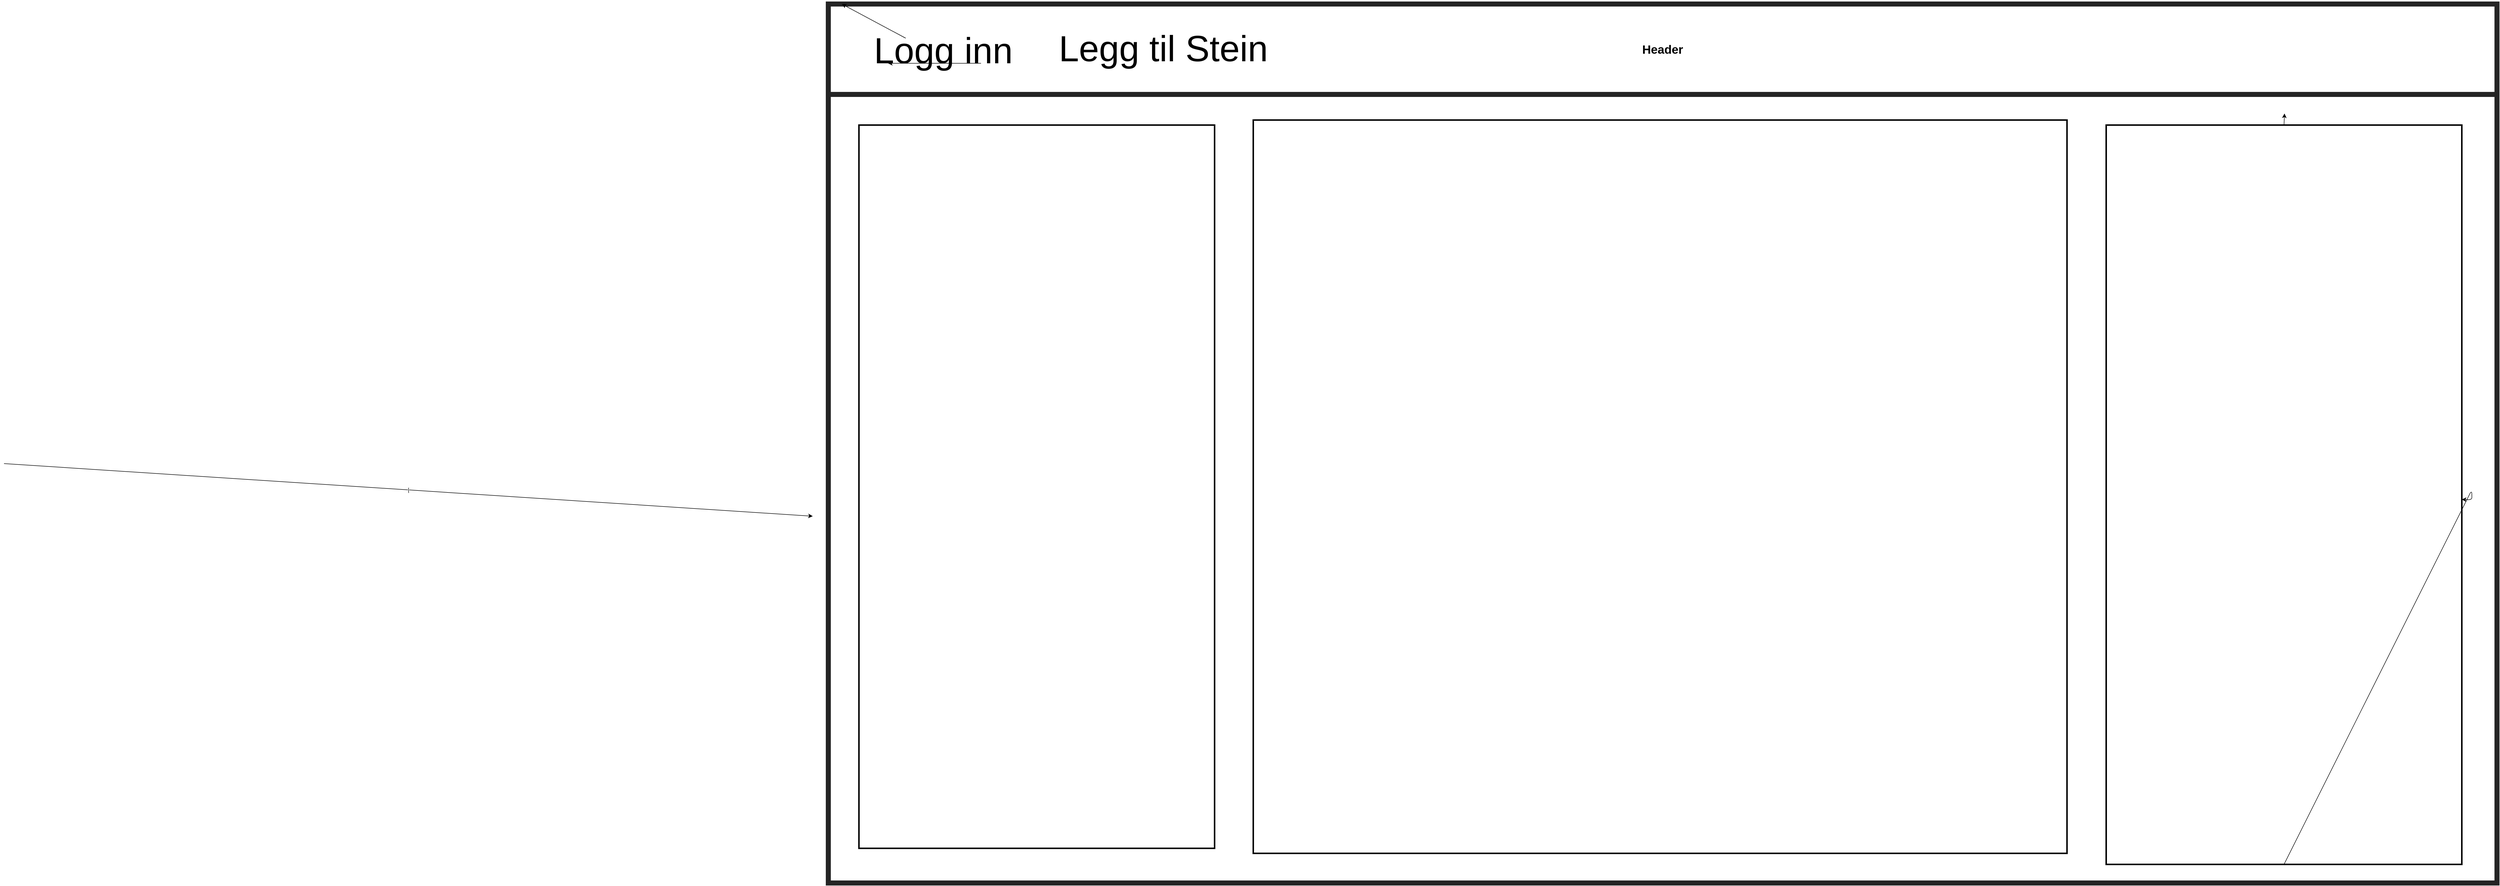 <mxfile>
    <diagram id="gXainbpfUBOLYkK3_BKR" name="Page-1">
        <mxGraphModel dx="4150" dy="4464" grid="0" gridSize="10" guides="1" tooltips="1" connect="1" arrows="1" fold="1" page="1" pageScale="1" pageWidth="827" pageHeight="1169" background="#ffffff" math="0" shadow="0">
            <root>
                <mxCell id="0"/>
                <mxCell id="1" parent="0"/>
                <mxCell id="4" value="|" style="edgeStyle=none;html=1;exitX=0;exitY=0;exitDx=0;exitDy=0;" parent="1" edge="1">
                    <mxGeometry relative="1" as="geometry">
                        <mxPoint x="10.0" as="sourcePoint"/>
                        <mxPoint x="1620" y="104.758" as="targetPoint"/>
                    </mxGeometry>
                </mxCell>
                <mxCell id="6" value="&lt;h1 style=&quot;line-height: 200%;&quot;&gt;Header&lt;/h1&gt;" style="swimlane;whiteSpace=wrap;html=1;strokeColor=#242424;strokeWidth=10;fillColor=none;startSize=180;" parent="1" vertex="1">
                    <mxGeometry x="1651" y="-915" width="3322" height="1750" as="geometry"/>
                </mxCell>
                <mxCell id="23" style="edgeStyle=none;html=1;exitX=0.25;exitY=0;exitDx=0;exitDy=0;fontSize=72;fontColor=default;" parent="6" source="10" target="6" edge="1">
                    <mxGeometry relative="1" as="geometry"/>
                </mxCell>
                <mxCell id="10" value="Logg inn" style="text;strokeColor=none;align=center;fillColor=none;html=1;verticalAlign=middle;whiteSpace=wrap;rounded=0;fontSize=72;fontColor=#000000;" parent="6" vertex="1">
                    <mxGeometry x="79" y="68" width="300" height="50" as="geometry"/>
                </mxCell>
                <mxCell id="12" value="" style="rounded=0;whiteSpace=wrap;html=1;labelBorderColor=default;strokeColor=#000000;fontSize=72;fontColor=default;fillColor=none;strokeWidth=3;" parent="6" vertex="1">
                    <mxGeometry x="61" y="241" width="708" height="1440" as="geometry"/>
                </mxCell>
                <mxCell id="13" value="" style="rounded=0;whiteSpace=wrap;html=1;labelBorderColor=default;strokeColor=#000000;fontSize=72;fontColor=default;fillColor=none;strokeWidth=3;" parent="6" vertex="1">
                    <mxGeometry x="846" y="231" width="1620" height="1460" as="geometry"/>
                </mxCell>
                <mxCell id="14" value="" style="rounded=0;whiteSpace=wrap;html=1;labelBorderColor=default;strokeColor=#000000;fontSize=72;fontColor=default;fillColor=none;strokeWidth=3;" parent="6" vertex="1">
                    <mxGeometry x="2544" y="241" width="708" height="1472" as="geometry"/>
                </mxCell>
                <mxCell id="21" value="Legg til Stein" style="text;strokeColor=none;align=center;fillColor=none;html=1;verticalAlign=middle;whiteSpace=wrap;rounded=0;fontSize=72;fontColor=#000000;" parent="6" vertex="1">
                    <mxGeometry x="453" y="64" width="428" height="50" as="geometry"/>
                </mxCell>
                <mxCell id="22" style="edgeStyle=none;html=1;exitX=0.75;exitY=1;exitDx=0;exitDy=0;entryX=0.133;entryY=1;entryDx=0;entryDy=0;entryPerimeter=0;fontSize=72;fontColor=default;" parent="6" source="10" target="10" edge="1">
                    <mxGeometry relative="1" as="geometry"/>
                </mxCell>
                <mxCell id="25" style="edgeStyle=none;html=1;exitX=0.5;exitY=1;exitDx=0;exitDy=0;" edge="1" parent="6" source="14" target="14">
                    <mxGeometry relative="1" as="geometry"/>
                </mxCell>
                <mxCell id="24" style="edgeStyle=none;html=1;exitX=0.5;exitY=0;exitDx=0;exitDy=0;fontSize=72;fontColor=default;" parent="1" source="14" edge="1">
                    <mxGeometry relative="1" as="geometry">
                        <mxPoint x="4550" y="-697.0" as="targetPoint"/>
                    </mxGeometry>
                </mxCell>
            </root>
        </mxGraphModel>
    </diagram>
</mxfile>